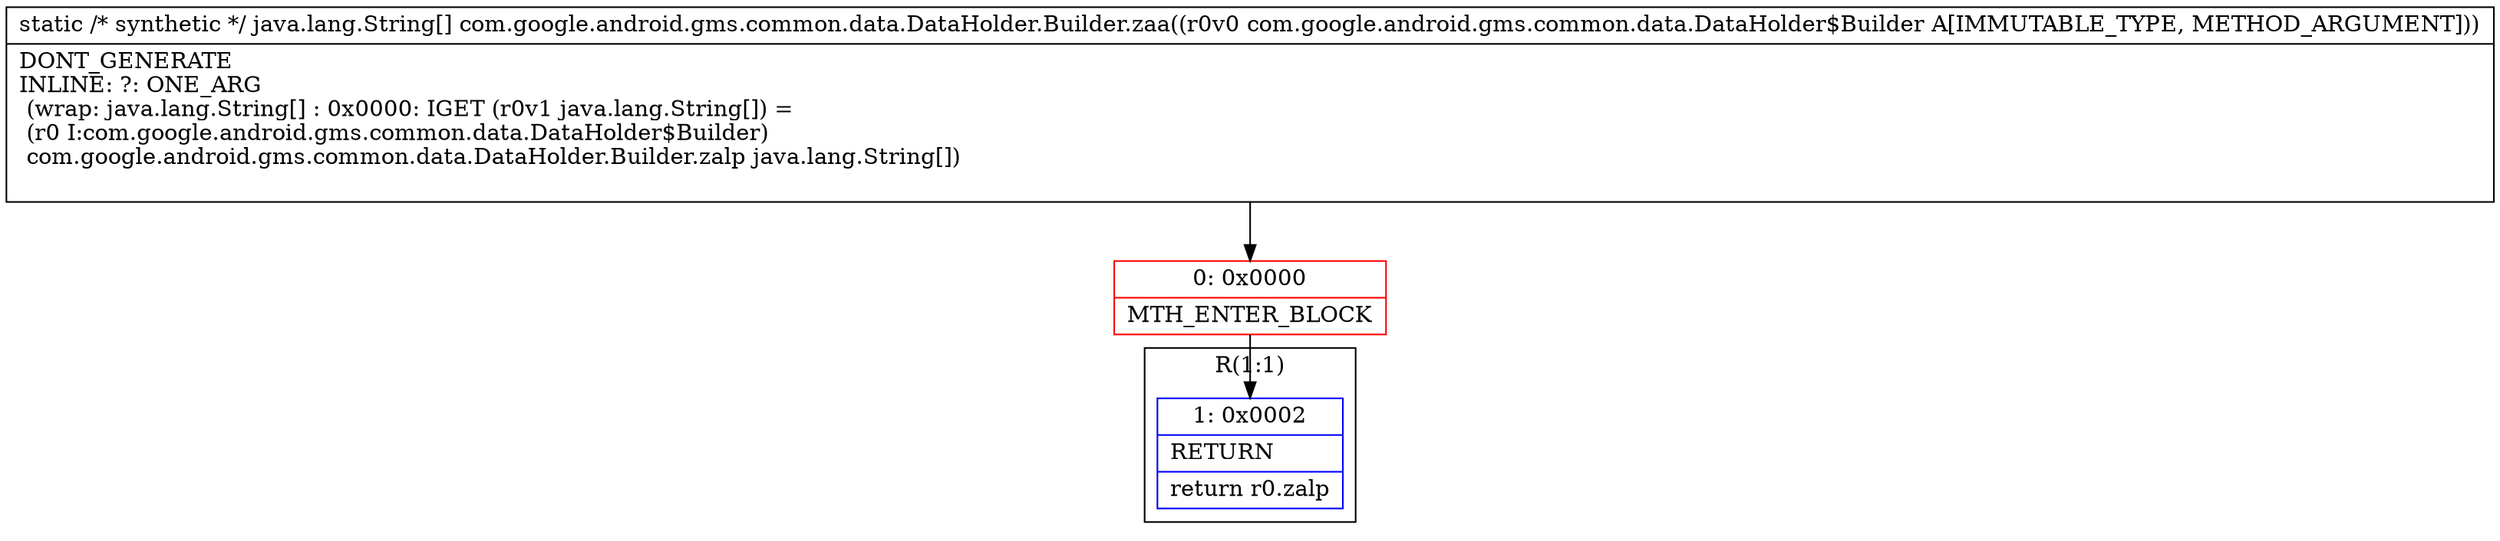 digraph "CFG forcom.google.android.gms.common.data.DataHolder.Builder.zaa(Lcom\/google\/android\/gms\/common\/data\/DataHolder$Builder;)[Ljava\/lang\/String;" {
subgraph cluster_Region_1984304500 {
label = "R(1:1)";
node [shape=record,color=blue];
Node_1 [shape=record,label="{1\:\ 0x0002|RETURN\l|return r0.zalp\l}"];
}
Node_0 [shape=record,color=red,label="{0\:\ 0x0000|MTH_ENTER_BLOCK\l}"];
MethodNode[shape=record,label="{static \/* synthetic *\/ java.lang.String[] com.google.android.gms.common.data.DataHolder.Builder.zaa((r0v0 com.google.android.gms.common.data.DataHolder$Builder A[IMMUTABLE_TYPE, METHOD_ARGUMENT]))  | DONT_GENERATE\lINLINE: ?: ONE_ARG  \l  (wrap: java.lang.String[] : 0x0000: IGET  (r0v1 java.lang.String[]) = \l  (r0 I:com.google.android.gms.common.data.DataHolder$Builder)\l com.google.android.gms.common.data.DataHolder.Builder.zalp java.lang.String[])\l\l}"];
MethodNode -> Node_0;
Node_0 -> Node_1;
}

